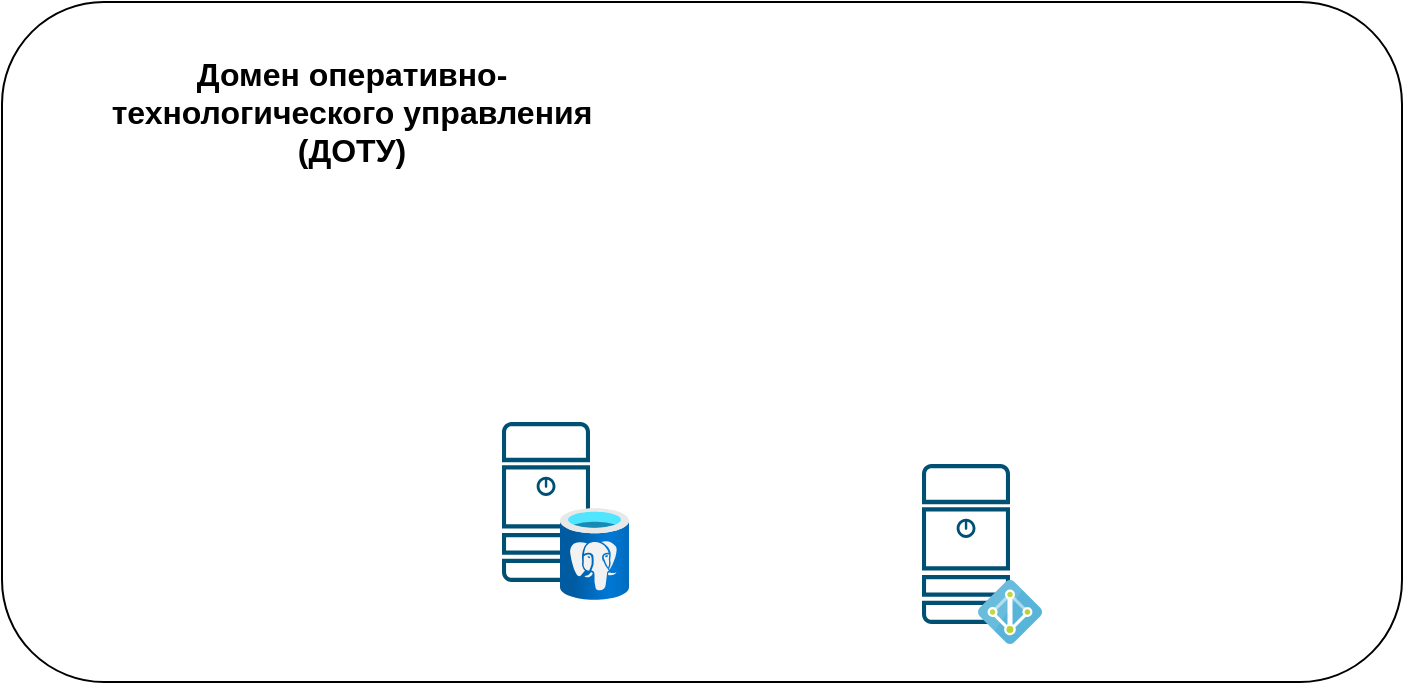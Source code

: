 <mxfile version="28.2.7">
  <diagram name="Страница — 1" id="tg3USUmfea0GnftBFbyw">
    <mxGraphModel dx="1426" dy="754" grid="1" gridSize="10" guides="1" tooltips="1" connect="1" arrows="1" fold="1" page="1" pageScale="1" pageWidth="827" pageHeight="1169" math="0" shadow="0">
      <root>
        <mxCell id="0" />
        <mxCell id="1" parent="0" />
        <mxCell id="JiDbIx2vVGZ_7LprIlS1-1" value="" style="rounded=1;whiteSpace=wrap;html=1;movable=1;resizable=1;rotatable=1;deletable=1;editable=1;locked=0;connectable=1;labelPosition=center;verticalLabelPosition=middle;align=center;verticalAlign=middle;" parent="1" vertex="1">
          <mxGeometry x="40" y="40" width="700" height="340" as="geometry" />
        </mxCell>
        <mxCell id="JiDbIx2vVGZ_7LprIlS1-2" value="" style="group" parent="1" vertex="1" connectable="0">
          <mxGeometry x="290" y="250" width="68" height="91" as="geometry" />
        </mxCell>
        <mxCell id="JiDbIx2vVGZ_7LprIlS1-3" value="" style="rounded=1;whiteSpace=wrap;html=1;strokeColor=#FFFFFF;container=0;" parent="JiDbIx2vVGZ_7LprIlS1-2" vertex="1">
          <mxGeometry width="42" height="80" as="geometry" />
        </mxCell>
        <mxCell id="JiDbIx2vVGZ_7LprIlS1-4" value="" style="sketch=0;points=[[0.015,0.015,0],[0.985,0.015,0],[0.985,0.985,0],[0.015,0.985,0],[0.25,0,0],[0.5,0,0],[0.75,0,0],[1,0.25,0],[1,0.5,0],[1,0.75,0],[0.75,1,0],[0.5,1,0],[0.25,1,0],[0,0.75,0],[0,0.5,0],[0,0.25,0]];verticalLabelPosition=bottom;html=1;verticalAlign=top;aspect=fixed;align=center;pointerEvents=1;shape=mxgraph.cisco19.server;fillColor=#005073;strokeColor=none;fontSize=10;container=0;" parent="JiDbIx2vVGZ_7LprIlS1-2" vertex="1">
          <mxGeometry width="44" height="80" as="geometry" />
        </mxCell>
        <mxCell id="JiDbIx2vVGZ_7LprIlS1-5" value="" style="image;aspect=fixed;html=1;points=[];align=center;fontSize=12;image=img/lib/azure2/databases/Azure_Database_PostgreSQL_Server.svg;" parent="JiDbIx2vVGZ_7LprIlS1-2" vertex="1">
          <mxGeometry x="29" y="43" width="34.5" height="46" as="geometry" />
        </mxCell>
        <mxCell id="JiDbIx2vVGZ_7LprIlS1-6" value="" style="group" parent="1" vertex="1" connectable="0">
          <mxGeometry x="500" y="271" width="68" height="91" as="geometry" />
        </mxCell>
        <mxCell id="JiDbIx2vVGZ_7LprIlS1-7" value="" style="rounded=1;whiteSpace=wrap;html=1;strokeColor=#FFFFFF;container=0;" parent="JiDbIx2vVGZ_7LprIlS1-6" vertex="1">
          <mxGeometry width="42" height="80" as="geometry" />
        </mxCell>
        <mxCell id="JiDbIx2vVGZ_7LprIlS1-8" value="" style="sketch=0;points=[[0.015,0.015,0],[0.985,0.015,0],[0.985,0.985,0],[0.015,0.985,0],[0.25,0,0],[0.5,0,0],[0.75,0,0],[1,0.25,0],[1,0.5,0],[1,0.75,0],[0.75,1,0],[0.5,1,0],[0.25,1,0],[0,0.75,0],[0,0.5,0],[0,0.25,0]];verticalLabelPosition=bottom;html=1;verticalAlign=top;aspect=fixed;align=center;pointerEvents=1;shape=mxgraph.cisco19.server;fillColor=#005073;strokeColor=none;fontSize=10;container=0;" parent="JiDbIx2vVGZ_7LprIlS1-6" vertex="1">
          <mxGeometry width="44" height="80" as="geometry" />
        </mxCell>
        <mxCell id="JiDbIx2vVGZ_7LprIlS1-9" value="" style="image;sketch=0;aspect=fixed;html=1;points=[];align=center;fontSize=12;image=img/lib/mscae/Active_Directory.svg;" parent="JiDbIx2vVGZ_7LprIlS1-6" vertex="1">
          <mxGeometry x="28" y="58" width="32" height="32" as="geometry" />
        </mxCell>
        <mxCell id="qKras6gi_AzTFav5Ec5C-1" value="Домен оперативно-технологического управления (ДОТУ)" style="text;html=1;whiteSpace=wrap;strokeColor=none;fillColor=none;align=center;verticalAlign=middle;rounded=0;fontSize=16;fontStyle=1" vertex="1" parent="1">
          <mxGeometry x="80" y="70" width="270" height="50" as="geometry" />
        </mxCell>
      </root>
    </mxGraphModel>
  </diagram>
</mxfile>
